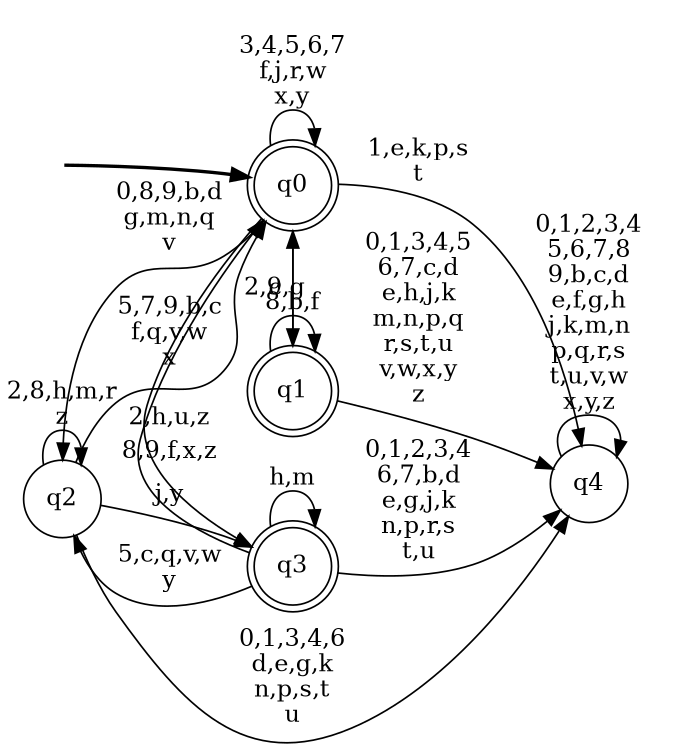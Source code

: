 digraph BlueStar {
__start0 [style = invis, shape = none, label = "", width = 0, height = 0];

rankdir=LR;
size="8,5";

s0 [style="rounded,filled", color="black", fillcolor="white" shape="doublecircle", label="q0"];
s1 [style="rounded,filled", color="black", fillcolor="white" shape="doublecircle", label="q1"];
s2 [style="filled", color="black", fillcolor="white" shape="circle", label="q2"];
s3 [style="rounded,filled", color="black", fillcolor="white" shape="doublecircle", label="q3"];
s4 [style="filled", color="black", fillcolor="white" shape="circle", label="q4"];
subgraph cluster_main { 
	graph [pad=".75", ranksep="0.15", nodesep="0.15"];
	 style=invis; 
	__start0 -> s0 [penwidth=2];
}
s0 -> s0 [label="3,4,5,6,7\nf,j,r,w\nx,y"];
s0 -> s1 [label="c"];
s0 -> s2 [label="0,8,9,b,d\ng,m,n,q\nv"];
s0 -> s3 [label="2,h,u,z"];
s0 -> s4 [label="1,e,k,p,s\nt"];
s1 -> s0 [label="2,9,g"];
s1 -> s1 [label="8,b,f"];
s1 -> s4 [label="0,1,3,4,5\n6,7,c,d\ne,h,j,k\nm,n,p,q\nr,s,t,u\nv,w,x,y\nz"];
s2 -> s0 [label="5,7,9,b,c\nf,q,v,w\nx"];
s2 -> s2 [label="2,8,h,m,r\nz"];
s2 -> s3 [label="j,y"];
s2 -> s4 [label="0,1,3,4,6\nd,e,g,k\nn,p,s,t\nu"];
s3 -> s0 [label="8,9,f,x,z"];
s3 -> s2 [label="5,c,q,v,w\ny"];
s3 -> s3 [label="h,m"];
s3 -> s4 [label="0,1,2,3,4\n6,7,b,d\ne,g,j,k\nn,p,r,s\nt,u"];
s4 -> s4 [label="0,1,2,3,4\n5,6,7,8\n9,b,c,d\ne,f,g,h\nj,k,m,n\np,q,r,s\nt,u,v,w\nx,y,z"];

}